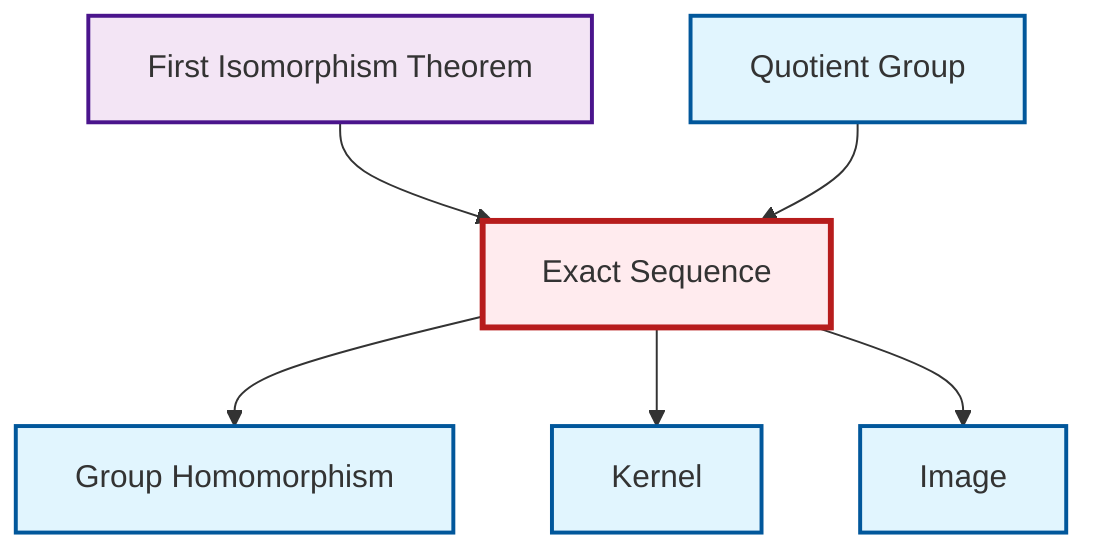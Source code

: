 graph TD
    classDef definition fill:#e1f5fe,stroke:#01579b,stroke-width:2px
    classDef theorem fill:#f3e5f5,stroke:#4a148c,stroke-width:2px
    classDef axiom fill:#fff3e0,stroke:#e65100,stroke-width:2px
    classDef example fill:#e8f5e9,stroke:#1b5e20,stroke-width:2px
    classDef current fill:#ffebee,stroke:#b71c1c,stroke-width:3px
    def-homomorphism["Group Homomorphism"]:::definition
    def-exact-sequence["Exact Sequence"]:::definition
    thm-first-isomorphism["First Isomorphism Theorem"]:::theorem
    def-quotient-group["Quotient Group"]:::definition
    def-image["Image"]:::definition
    def-kernel["Kernel"]:::definition
    def-exact-sequence --> def-homomorphism
    def-exact-sequence --> def-kernel
    thm-first-isomorphism --> def-exact-sequence
    def-quotient-group --> def-exact-sequence
    def-exact-sequence --> def-image
    class def-exact-sequence current